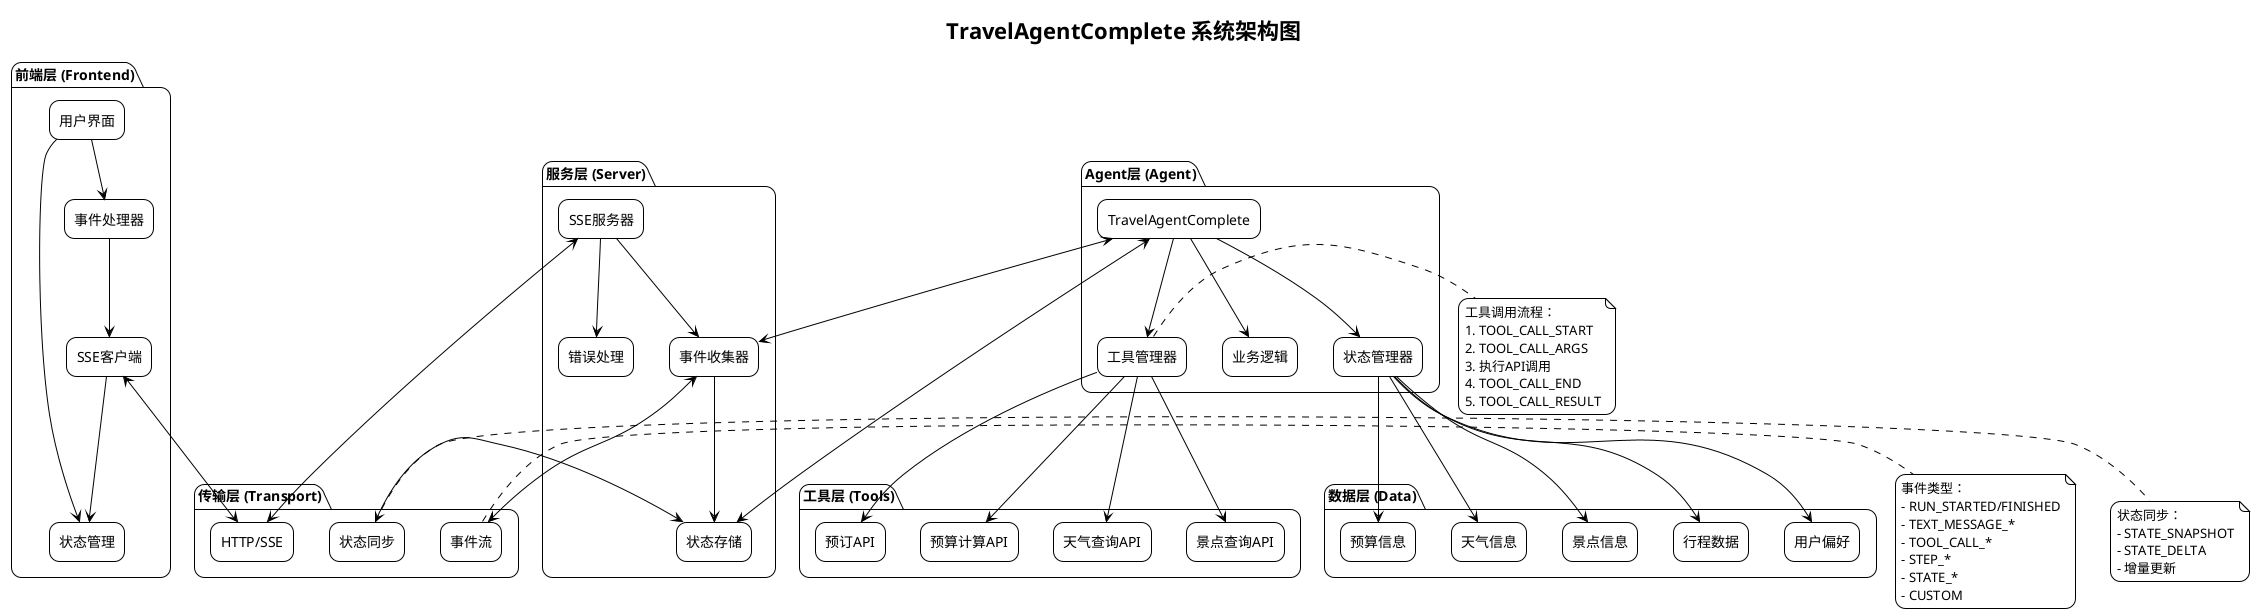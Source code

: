 @startuml TravelAgentComplete系统架构图

!theme plain
skinparam backgroundColor #FFFFFF
skinparam componentStyle rectangle
skinparam roundcorner 20

title TravelAgentComplete 系统架构图

package "前端层 (Frontend)" {
    [用户界面] as UI
    [状态管理] as State
    [事件处理器] as EventHandler
    [SSE客户端] as SSEClient
    
    UI --> State
    UI --> EventHandler
    EventHandler --> SSEClient
    SSEClient --> State
}

package "传输层 (Transport)" {
    [HTTP/SSE] as HTTP
    [事件流] as EventStream
    [状态同步] as StateSync
}

package "服务层 (Server)" {
    [SSE服务器] as SSEServer
    [事件收集器] as EventCollector
    [状态存储] as StateStorage
    [错误处理] as ErrorHandler
    
    SSEServer --> EventCollector
    EventCollector --> StateStorage
    SSEServer --> ErrorHandler
}

package "Agent层 (Agent)" {
    [TravelAgentComplete] as Agent
    [业务逻辑] as BusinessLogic
    [工具管理器] as ToolManager
    [状态管理器] as AgentState
    
    Agent --> BusinessLogic
    Agent --> ToolManager
    Agent --> AgentState
}

package "工具层 (Tools)" {
    [景点查询API] as AttractionsAPI
    [天气查询API] as WeatherAPI
    [预算计算API] as BudgetAPI
    [预订API] as BookingAPI
    
    ToolManager --> AttractionsAPI
    ToolManager --> WeatherAPI
    ToolManager --> BudgetAPI
    ToolManager --> BookingAPI
}

package "数据层 (Data)" {
    [用户偏好] as UserPrefs
    [行程数据] as ItineraryData
    [景点信息] as AttractionsData
    [天气信息] as WeatherData
    [预算信息] as BudgetData
    
    AgentState --> UserPrefs
    AgentState --> ItineraryData
    AgentState --> AttractionsData
    AgentState --> WeatherData
    AgentState --> BudgetData
}

' 连接关系
SSEClient <--> HTTP
HTTP <--> SSEServer
EventCollector <--> EventStream
StateStorage <--> StateSync
Agent <--> EventCollector
Agent <--> StateStorage

' 事件流
note right of EventStream
  事件类型：
  - RUN_STARTED/FINISHED
  - TEXT_MESSAGE_*
  - TOOL_CALL_*
  - STEP_*
  - STATE_*
  - CUSTOM
end note

' 状态管理
note right of StateSync
  状态同步：
  - STATE_SNAPSHOT
  - STATE_DELTA
  - 增量更新
end note

' 工具调用
note right of ToolManager
  工具调用流程：
  1. TOOL_CALL_START
  2. TOOL_CALL_ARGS
  3. 执行API调用
  4. TOOL_CALL_END
  5. TOOL_CALL_RESULT
end note

@enduml 